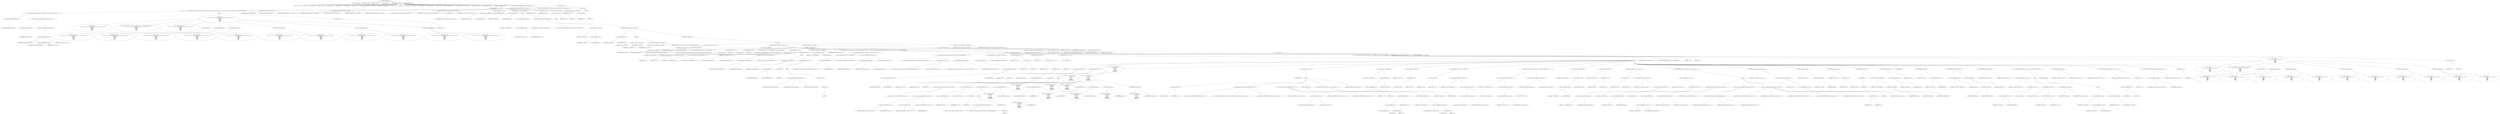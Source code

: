 digraph hostapd_notif_assoc {  
"1000125" [label = "(METHOD,hostapd_notif_assoc)" ]
"1000126" [label = "(PARAM,hostapd_data *hapd)" ]
"1000127" [label = "(PARAM,const u8 *addr)" ]
"1000128" [label = "(PARAM,const u8 *req_ies)" ]
"1000129" [label = "(PARAM,size_t req_ies_len)" ]
"1000130" [label = "(PARAM,int reassoc)" ]
"1000131" [label = "(BLOCK,,)" ]
"1000132" [label = "(LOCAL,v10: const u8 *)" ]
"1000133" [label = "(LOCAL,v11: int)" ]
"1000134" [label = "(LOCAL,v12: size_t)" ]
"1000135" [label = "(LOCAL,v13: const u8 *)" ]
"1000136" [label = "(LOCAL,v14: sta_info *)" ]
"1000137" [label = "(LOCAL,v15: sta_info *)" ]
"1000138" [label = "(LOCAL,v16: bool)" ]
"1000139" [label = "(LOCAL,v17: int)" ]
"1000140" [label = "(LOCAL,v18: wpa_state_machine *)" ]
"1000141" [label = "(LOCAL,v19: int)" ]
"1000142" [label = "(LOCAL,v20: int)" ]
"1000143" [label = "(LOCAL,v21: int)" ]
"1000144" [label = "(LOCAL,v22: bool)" ]
"1000145" [label = "(LOCAL,v23: int)" ]
"1000146" [label = "(LOCAL,v24: bool)" ]
"1000147" [label = "(LOCAL,v25: int)" ]
"1000148" [label = "(LOCAL,v26: u32)" ]
"1000149" [label = "(LOCAL,v27: unsigned int)" ]
"1000150" [label = "(LOCAL,v28: u32)" ]
"1000151" [label = "(LOCAL,v29: wpa_state_machine *)" ]
"1000152" [label = "(LOCAL,v30: wpa_event)" ]
"1000153" [label = "(LOCAL,v31: u8 *)" ]
"1000154" [label = "(LOCAL,eid: u8 [ 1064 ])" ]
"1000155" [label = "(LOCAL,elems: ieee802_11_elems)" ]
"1000156" [label = "(CONTROL_STRUCTURE,if ( addr ),if ( addr ))" ]
"1000157" [label = "(IDENTIFIER,addr,if ( addr ))" ]
"1000158" [label = "(BLOCK,,)" ]
"1000159" [label = "(CONTROL_STRUCTURE,if ( is_multicast_ether_addr(addr) || is_zero_ether_addr_0(addr) || !memcmp(addr, hapd->own_addr, 6u) ),if ( is_multicast_ether_addr(addr) || is_zero_ether_addr_0(addr) || !memcmp(addr, hapd->own_addr, 6u) ))" ]
"1000160" [label = "(<operator>.logicalOr,is_multicast_ether_addr(addr) || is_zero_ether_addr_0(addr) || !memcmp(addr, hapd->own_addr, 6u))" ]
"1000161" [label = "(is_multicast_ether_addr,is_multicast_ether_addr(addr))" ]
"1000162" [label = "(IDENTIFIER,addr,is_multicast_ether_addr(addr))" ]
"1000163" [label = "(<operator>.logicalOr,is_zero_ether_addr_0(addr) || !memcmp(addr, hapd->own_addr, 6u))" ]
"1000164" [label = "(is_zero_ether_addr_0,is_zero_ether_addr_0(addr))" ]
"1000165" [label = "(IDENTIFIER,addr,is_zero_ether_addr_0(addr))" ]
"1000166" [label = "(<operator>.logicalNot,!memcmp(addr, hapd->own_addr, 6u))" ]
"1000167" [label = "(memcmp,memcmp(addr, hapd->own_addr, 6u))" ]
"1000168" [label = "(IDENTIFIER,addr,memcmp(addr, hapd->own_addr, 6u))" ]
"1000169" [label = "(<operator>.indirectFieldAccess,hapd->own_addr)" ]
"1000170" [label = "(IDENTIFIER,hapd,memcmp(addr, hapd->own_addr, 6u))" ]
"1000171" [label = "(FIELD_IDENTIFIER,own_addr,own_addr)" ]
"1000172" [label = "(LITERAL,6u,memcmp(addr, hapd->own_addr, 6u))" ]
"1000173" [label = "(BLOCK,,)" ]
"1000174" [label = "(wpa_printf,wpa_printf(\n        2,\n        \"%s: Invalid SA=%02x:%02x:%02x:%02x:%02x:%02x in received indication - ignore this indication silently\",\n        \"hostapd_notif_assoc\",\n        *addr,\n        addr[1],\n        addr[2],\n        addr[3],\n        addr[4],\n        addr[5]))" ]
"1000175" [label = "(LITERAL,2,wpa_printf(\n        2,\n        \"%s: Invalid SA=%02x:%02x:%02x:%02x:%02x:%02x in received indication - ignore this indication silently\",\n        \"hostapd_notif_assoc\",\n        *addr,\n        addr[1],\n        addr[2],\n        addr[3],\n        addr[4],\n        addr[5]))" ]
"1000176" [label = "(LITERAL,\"%s: Invalid SA=%02x:%02x:%02x:%02x:%02x:%02x in received indication - ignore this indication silently\",wpa_printf(\n        2,\n        \"%s: Invalid SA=%02x:%02x:%02x:%02x:%02x:%02x in received indication - ignore this indication silently\",\n        \"hostapd_notif_assoc\",\n        *addr,\n        addr[1],\n        addr[2],\n        addr[3],\n        addr[4],\n        addr[5]))" ]
"1000177" [label = "(LITERAL,\"hostapd_notif_assoc\",wpa_printf(\n        2,\n        \"%s: Invalid SA=%02x:%02x:%02x:%02x:%02x:%02x in received indication - ignore this indication silently\",\n        \"hostapd_notif_assoc\",\n        *addr,\n        addr[1],\n        addr[2],\n        addr[3],\n        addr[4],\n        addr[5]))" ]
"1000178" [label = "(<operator>.indirection,*addr)" ]
"1000179" [label = "(IDENTIFIER,addr,wpa_printf(\n        2,\n        \"%s: Invalid SA=%02x:%02x:%02x:%02x:%02x:%02x in received indication - ignore this indication silently\",\n        \"hostapd_notif_assoc\",\n        *addr,\n        addr[1],\n        addr[2],\n        addr[3],\n        addr[4],\n        addr[5]))" ]
"1000180" [label = "(<operator>.indirectIndexAccess,addr[1])" ]
"1000181" [label = "(IDENTIFIER,addr,wpa_printf(\n        2,\n        \"%s: Invalid SA=%02x:%02x:%02x:%02x:%02x:%02x in received indication - ignore this indication silently\",\n        \"hostapd_notif_assoc\",\n        *addr,\n        addr[1],\n        addr[2],\n        addr[3],\n        addr[4],\n        addr[5]))" ]
"1000182" [label = "(LITERAL,1,wpa_printf(\n        2,\n        \"%s: Invalid SA=%02x:%02x:%02x:%02x:%02x:%02x in received indication - ignore this indication silently\",\n        \"hostapd_notif_assoc\",\n        *addr,\n        addr[1],\n        addr[2],\n        addr[3],\n        addr[4],\n        addr[5]))" ]
"1000183" [label = "(<operator>.indirectIndexAccess,addr[2])" ]
"1000184" [label = "(IDENTIFIER,addr,wpa_printf(\n        2,\n        \"%s: Invalid SA=%02x:%02x:%02x:%02x:%02x:%02x in received indication - ignore this indication silently\",\n        \"hostapd_notif_assoc\",\n        *addr,\n        addr[1],\n        addr[2],\n        addr[3],\n        addr[4],\n        addr[5]))" ]
"1000185" [label = "(LITERAL,2,wpa_printf(\n        2,\n        \"%s: Invalid SA=%02x:%02x:%02x:%02x:%02x:%02x in received indication - ignore this indication silently\",\n        \"hostapd_notif_assoc\",\n        *addr,\n        addr[1],\n        addr[2],\n        addr[3],\n        addr[4],\n        addr[5]))" ]
"1000186" [label = "(<operator>.indirectIndexAccess,addr[3])" ]
"1000187" [label = "(IDENTIFIER,addr,wpa_printf(\n        2,\n        \"%s: Invalid SA=%02x:%02x:%02x:%02x:%02x:%02x in received indication - ignore this indication silently\",\n        \"hostapd_notif_assoc\",\n        *addr,\n        addr[1],\n        addr[2],\n        addr[3],\n        addr[4],\n        addr[5]))" ]
"1000188" [label = "(LITERAL,3,wpa_printf(\n        2,\n        \"%s: Invalid SA=%02x:%02x:%02x:%02x:%02x:%02x in received indication - ignore this indication silently\",\n        \"hostapd_notif_assoc\",\n        *addr,\n        addr[1],\n        addr[2],\n        addr[3],\n        addr[4],\n        addr[5]))" ]
"1000189" [label = "(<operator>.indirectIndexAccess,addr[4])" ]
"1000190" [label = "(IDENTIFIER,addr,wpa_printf(\n        2,\n        \"%s: Invalid SA=%02x:%02x:%02x:%02x:%02x:%02x in received indication - ignore this indication silently\",\n        \"hostapd_notif_assoc\",\n        *addr,\n        addr[1],\n        addr[2],\n        addr[3],\n        addr[4],\n        addr[5]))" ]
"1000191" [label = "(LITERAL,4,wpa_printf(\n        2,\n        \"%s: Invalid SA=%02x:%02x:%02x:%02x:%02x:%02x in received indication - ignore this indication silently\",\n        \"hostapd_notif_assoc\",\n        *addr,\n        addr[1],\n        addr[2],\n        addr[3],\n        addr[4],\n        addr[5]))" ]
"1000192" [label = "(<operator>.indirectIndexAccess,addr[5])" ]
"1000193" [label = "(IDENTIFIER,addr,wpa_printf(\n        2,\n        \"%s: Invalid SA=%02x:%02x:%02x:%02x:%02x:%02x in received indication - ignore this indication silently\",\n        \"hostapd_notif_assoc\",\n        *addr,\n        addr[1],\n        addr[2],\n        addr[3],\n        addr[4],\n        addr[5]))" ]
"1000194" [label = "(LITERAL,5,wpa_printf(\n        2,\n        \"%s: Invalid SA=%02x:%02x:%02x:%02x:%02x:%02x in received indication - ignore this indication silently\",\n        \"hostapd_notif_assoc\",\n        *addr,\n        addr[1],\n        addr[2],\n        addr[3],\n        addr[4],\n        addr[5]))" ]
"1000195" [label = "(RETURN,return 0;,return 0;)" ]
"1000196" [label = "(LITERAL,0,return 0;)" ]
"1000197" [label = "(random_add_randomness,random_add_randomness(addr, 6u))" ]
"1000198" [label = "(IDENTIFIER,addr,random_add_randomness(addr, 6u))" ]
"1000199" [label = "(LITERAL,6u,random_add_randomness(addr, 6u))" ]
"1000200" [label = "(hostapd_logger,hostapd_logger(hapd, addr, 1u, 2, \"associated\"))" ]
"1000201" [label = "(IDENTIFIER,hapd,hostapd_logger(hapd, addr, 1u, 2, \"associated\"))" ]
"1000202" [label = "(IDENTIFIER,addr,hostapd_logger(hapd, addr, 1u, 2, \"associated\"))" ]
"1000203" [label = "(LITERAL,1u,hostapd_logger(hapd, addr, 1u, 2, \"associated\"))" ]
"1000204" [label = "(LITERAL,2,hostapd_logger(hapd, addr, 1u, 2, \"associated\"))" ]
"1000205" [label = "(LITERAL,\"associated\",hostapd_logger(hapd, addr, 1u, 2, \"associated\"))" ]
"1000206" [label = "(ieee802_11_parse_elems,ieee802_11_parse_elems(req_ies, req_ies_len, &elems, 0))" ]
"1000207" [label = "(IDENTIFIER,req_ies,ieee802_11_parse_elems(req_ies, req_ies_len, &elems, 0))" ]
"1000208" [label = "(IDENTIFIER,req_ies_len,ieee802_11_parse_elems(req_ies, req_ies_len, &elems, 0))" ]
"1000209" [label = "(<operator>.addressOf,&elems)" ]
"1000210" [label = "(IDENTIFIER,elems,ieee802_11_parse_elems(req_ies, req_ies_len, &elems, 0))" ]
"1000211" [label = "(LITERAL,0,ieee802_11_parse_elems(req_ies, req_ies_len, &elems, 0))" ]
"1000212" [label = "(<operator>.assignment,v10 = elems.wps_ie)" ]
"1000213" [label = "(IDENTIFIER,v10,v10 = elems.wps_ie)" ]
"1000214" [label = "(<operator>.fieldAccess,elems.wps_ie)" ]
"1000215" [label = "(IDENTIFIER,elems,v10 = elems.wps_ie)" ]
"1000216" [label = "(FIELD_IDENTIFIER,wps_ie,wps_ie)" ]
"1000217" [label = "(CONTROL_STRUCTURE,if ( elems.wps_ie ),if ( elems.wps_ie ))" ]
"1000218" [label = "(<operator>.fieldAccess,elems.wps_ie)" ]
"1000219" [label = "(IDENTIFIER,elems,if ( elems.wps_ie ))" ]
"1000220" [label = "(FIELD_IDENTIFIER,wps_ie,wps_ie)" ]
"1000221" [label = "(BLOCK,,)" ]
"1000222" [label = "(<operator>.assignment,v11 = elems.wps_ie_len)" ]
"1000223" [label = "(IDENTIFIER,v11,v11 = elems.wps_ie_len)" ]
"1000224" [label = "(<operator>.fieldAccess,elems.wps_ie_len)" ]
"1000225" [label = "(IDENTIFIER,elems,v11 = elems.wps_ie_len)" ]
"1000226" [label = "(FIELD_IDENTIFIER,wps_ie_len,wps_ie_len)" ]
"1000227" [label = "(wpa_printf,wpa_printf(2, \"STA included WPS IE in (Re)AssocReq\"))" ]
"1000228" [label = "(LITERAL,2,wpa_printf(2, \"STA included WPS IE in (Re)AssocReq\"))" ]
"1000229" [label = "(LITERAL,\"STA included WPS IE in (Re)AssocReq\",wpa_printf(2, \"STA included WPS IE in (Re)AssocReq\"))" ]
"1000230" [label = "(CONTROL_STRUCTURE,else,else)" ]
"1000231" [label = "(BLOCK,,)" ]
"1000232" [label = "(<operator>.assignment,v10 = elems.rsn_ie)" ]
"1000233" [label = "(IDENTIFIER,v10,v10 = elems.rsn_ie)" ]
"1000234" [label = "(<operator>.fieldAccess,elems.rsn_ie)" ]
"1000235" [label = "(IDENTIFIER,elems,v10 = elems.rsn_ie)" ]
"1000236" [label = "(FIELD_IDENTIFIER,rsn_ie,rsn_ie)" ]
"1000237" [label = "(CONTROL_STRUCTURE,if ( elems.rsn_ie ),if ( elems.rsn_ie ))" ]
"1000238" [label = "(<operator>.fieldAccess,elems.rsn_ie)" ]
"1000239" [label = "(IDENTIFIER,elems,if ( elems.rsn_ie ))" ]
"1000240" [label = "(FIELD_IDENTIFIER,rsn_ie,rsn_ie)" ]
"1000241" [label = "(BLOCK,,)" ]
"1000242" [label = "(<operator>.assignment,v11 = elems.rsn_ie_len)" ]
"1000243" [label = "(IDENTIFIER,v11,v11 = elems.rsn_ie_len)" ]
"1000244" [label = "(<operator>.fieldAccess,elems.rsn_ie_len)" ]
"1000245" [label = "(IDENTIFIER,elems,v11 = elems.rsn_ie_len)" ]
"1000246" [label = "(FIELD_IDENTIFIER,rsn_ie_len,rsn_ie_len)" ]
"1000247" [label = "(wpa_printf,wpa_printf(2, \"STA included RSN IE in (Re)AssocReq\"))" ]
"1000248" [label = "(LITERAL,2,wpa_printf(2, \"STA included RSN IE in (Re)AssocReq\"))" ]
"1000249" [label = "(LITERAL,\"STA included RSN IE in (Re)AssocReq\",wpa_printf(2, \"STA included RSN IE in (Re)AssocReq\"))" ]
"1000250" [label = "(CONTROL_STRUCTURE,else,else)" ]
"1000251" [label = "(BLOCK,,)" ]
"1000252" [label = "(<operator>.assignment,v10 = elems.wpa_ie)" ]
"1000253" [label = "(IDENTIFIER,v10,v10 = elems.wpa_ie)" ]
"1000254" [label = "(<operator>.fieldAccess,elems.wpa_ie)" ]
"1000255" [label = "(IDENTIFIER,elems,v10 = elems.wpa_ie)" ]
"1000256" [label = "(FIELD_IDENTIFIER,wpa_ie,wpa_ie)" ]
"1000257" [label = "(CONTROL_STRUCTURE,if ( !elems.wpa_ie ),if ( !elems.wpa_ie ))" ]
"1000258" [label = "(<operator>.logicalNot,!elems.wpa_ie)" ]
"1000259" [label = "(<operator>.fieldAccess,elems.wpa_ie)" ]
"1000260" [label = "(IDENTIFIER,elems,!elems.wpa_ie)" ]
"1000261" [label = "(FIELD_IDENTIFIER,wpa_ie,wpa_ie)" ]
"1000262" [label = "(BLOCK,,)" ]
"1000263" [label = "(wpa_printf,wpa_printf(2, \"STA did not include WPS/RSN/WPA IE in (Re)AssocReq\"))" ]
"1000264" [label = "(LITERAL,2,wpa_printf(2, \"STA did not include WPS/RSN/WPA IE in (Re)AssocReq\"))" ]
"1000265" [label = "(LITERAL,\"STA did not include WPS/RSN/WPA IE in (Re)AssocReq\",wpa_printf(2, \"STA did not include WPS/RSN/WPA IE in (Re)AssocReq\"))" ]
"1000266" [label = "(<operator>.assignment,v13 = 0)" ]
"1000267" [label = "(IDENTIFIER,v13,v13 = 0)" ]
"1000268" [label = "(LITERAL,0,v13 = 0)" ]
"1000269" [label = "(<operator>.assignment,v12 = 0)" ]
"1000270" [label = "(IDENTIFIER,v12,v12 = 0)" ]
"1000271" [label = "(LITERAL,0,v12 = 0)" ]
"1000272" [label = "(JUMP_TARGET,LABEL_16)" ]
"1000273" [label = "(<operator>.assignment,v14 = ap_get_sta(hapd, addr))" ]
"1000274" [label = "(IDENTIFIER,v14,v14 = ap_get_sta(hapd, addr))" ]
"1000275" [label = "(ap_get_sta,ap_get_sta(hapd, addr))" ]
"1000276" [label = "(IDENTIFIER,hapd,ap_get_sta(hapd, addr))" ]
"1000277" [label = "(IDENTIFIER,addr,ap_get_sta(hapd, addr))" ]
"1000278" [label = "(CONTROL_STRUCTURE,if ( v14 ),if ( v14 ))" ]
"1000279" [label = "(IDENTIFIER,v14,if ( v14 ))" ]
"1000280" [label = "(BLOCK,,)" ]
"1000281" [label = "(<operator>.assignment,v15 = v14)" ]
"1000282" [label = "(IDENTIFIER,v15,v15 = v14)" ]
"1000283" [label = "(IDENTIFIER,v14,v15 = v14)" ]
"1000284" [label = "(ap_sta_no_session_timeout,ap_sta_no_session_timeout(hapd, v14))" ]
"1000285" [label = "(IDENTIFIER,hapd,ap_sta_no_session_timeout(hapd, v14))" ]
"1000286" [label = "(IDENTIFIER,v14,ap_sta_no_session_timeout(hapd, v14))" ]
"1000287" [label = "(accounting_sta_stop,accounting_sta_stop(hapd, v15))" ]
"1000288" [label = "(IDENTIFIER,hapd,accounting_sta_stop(hapd, v15))" ]
"1000289" [label = "(IDENTIFIER,v15,accounting_sta_stop(hapd, v15))" ]
"1000290" [label = "(<operator>.assignment,v15->timeout_next = STA_NULLFUNC)" ]
"1000291" [label = "(<operator>.indirectFieldAccess,v15->timeout_next)" ]
"1000292" [label = "(IDENTIFIER,v15,v15->timeout_next = STA_NULLFUNC)" ]
"1000293" [label = "(FIELD_IDENTIFIER,timeout_next,timeout_next)" ]
"1000294" [label = "(IDENTIFIER,STA_NULLFUNC,v15->timeout_next = STA_NULLFUNC)" ]
"1000295" [label = "(CONTROL_STRUCTURE,else,else)" ]
"1000296" [label = "(BLOCK,,)" ]
"1000297" [label = "(<operator>.assignment,v15 = ap_sta_add(hapd, addr))" ]
"1000298" [label = "(IDENTIFIER,v15,v15 = ap_sta_add(hapd, addr))" ]
"1000299" [label = "(ap_sta_add,ap_sta_add(hapd, addr))" ]
"1000300" [label = "(IDENTIFIER,hapd,ap_sta_add(hapd, addr))" ]
"1000301" [label = "(IDENTIFIER,addr,ap_sta_add(hapd, addr))" ]
"1000302" [label = "(CONTROL_STRUCTURE,if ( !v15 ),if ( !v15 ))" ]
"1000303" [label = "(<operator>.logicalNot,!v15)" ]
"1000304" [label = "(IDENTIFIER,v15,!v15)" ]
"1000305" [label = "(BLOCK,,)" ]
"1000306" [label = "(hostapd_drv_sta_disassoc,hostapd_drv_sta_disassoc(hapd, addr, 5))" ]
"1000307" [label = "(IDENTIFIER,hapd,hostapd_drv_sta_disassoc(hapd, addr, 5))" ]
"1000308" [label = "(IDENTIFIER,addr,hostapd_drv_sta_disassoc(hapd, addr, 5))" ]
"1000309" [label = "(LITERAL,5,hostapd_drv_sta_disassoc(hapd, addr, 5))" ]
"1000310" [label = "(RETURN,return -1;,return -1;)" ]
"1000311" [label = "(<operator>.minus,-1)" ]
"1000312" [label = "(LITERAL,1,-1)" ]
"1000313" [label = "(<operators>.assignmentAnd,v15->flags &= 0xFFFECFFF)" ]
"1000314" [label = "(<operator>.indirectFieldAccess,v15->flags)" ]
"1000315" [label = "(IDENTIFIER,v15,v15->flags &= 0xFFFECFFF)" ]
"1000316" [label = "(FIELD_IDENTIFIER,flags,flags)" ]
"1000317" [label = "(LITERAL,0xFFFECFFF,v15->flags &= 0xFFFECFFF)" ]
"1000318" [label = "(CONTROL_STRUCTURE,if ( hapd->iface->drv_max_acl_mac_addrs || hostapd_check_acl(hapd, addr, 0) == 1 ),if ( hapd->iface->drv_max_acl_mac_addrs || hostapd_check_acl(hapd, addr, 0) == 1 ))" ]
"1000319" [label = "(<operator>.logicalOr,hapd->iface->drv_max_acl_mac_addrs || hostapd_check_acl(hapd, addr, 0) == 1)" ]
"1000320" [label = "(<operator>.indirectFieldAccess,hapd->iface->drv_max_acl_mac_addrs)" ]
"1000321" [label = "(<operator>.indirectFieldAccess,hapd->iface)" ]
"1000322" [label = "(IDENTIFIER,hapd,hapd->iface->drv_max_acl_mac_addrs || hostapd_check_acl(hapd, addr, 0) == 1)" ]
"1000323" [label = "(FIELD_IDENTIFIER,iface,iface)" ]
"1000324" [label = "(FIELD_IDENTIFIER,drv_max_acl_mac_addrs,drv_max_acl_mac_addrs)" ]
"1000325" [label = "(<operator>.equals,hostapd_check_acl(hapd, addr, 0) == 1)" ]
"1000326" [label = "(hostapd_check_acl,hostapd_check_acl(hapd, addr, 0))" ]
"1000327" [label = "(IDENTIFIER,hapd,hostapd_check_acl(hapd, addr, 0))" ]
"1000328" [label = "(IDENTIFIER,addr,hostapd_check_acl(hapd, addr, 0))" ]
"1000329" [label = "(LITERAL,0,hostapd_check_acl(hapd, addr, 0))" ]
"1000330" [label = "(LITERAL,1,hostapd_check_acl(hapd, addr, 0) == 1)" ]
"1000331" [label = "(BLOCK,,)" ]
"1000332" [label = "(ap_copy_sta_supp_op_classes,ap_copy_sta_supp_op_classes(v15, elems.supp_op_classes, elems.supp_op_classes_len))" ]
"1000333" [label = "(IDENTIFIER,v15,ap_copy_sta_supp_op_classes(v15, elems.supp_op_classes, elems.supp_op_classes_len))" ]
"1000334" [label = "(<operator>.fieldAccess,elems.supp_op_classes)" ]
"1000335" [label = "(IDENTIFIER,elems,ap_copy_sta_supp_op_classes(v15, elems.supp_op_classes, elems.supp_op_classes_len))" ]
"1000336" [label = "(FIELD_IDENTIFIER,supp_op_classes,supp_op_classes)" ]
"1000337" [label = "(<operator>.fieldAccess,elems.supp_op_classes_len)" ]
"1000338" [label = "(IDENTIFIER,elems,ap_copy_sta_supp_op_classes(v15, elems.supp_op_classes, elems.supp_op_classes_len))" ]
"1000339" [label = "(FIELD_IDENTIFIER,supp_op_classes_len,supp_op_classes_len)" ]
"1000340" [label = "(CONTROL_STRUCTURE,if ( !hapd->conf->wpa ),if ( !hapd->conf->wpa ))" ]
"1000341" [label = "(<operator>.logicalNot,!hapd->conf->wpa)" ]
"1000342" [label = "(<operator>.indirectFieldAccess,hapd->conf->wpa)" ]
"1000343" [label = "(<operator>.indirectFieldAccess,hapd->conf)" ]
"1000344" [label = "(IDENTIFIER,hapd,!hapd->conf->wpa)" ]
"1000345" [label = "(FIELD_IDENTIFIER,conf,conf)" ]
"1000346" [label = "(FIELD_IDENTIFIER,wpa,wpa)" ]
"1000347" [label = "(CONTROL_STRUCTURE,goto LABEL_45;,goto LABEL_45;)" ]
"1000348" [label = "(<operator>.assignment,v16 = v13 == 0)" ]
"1000349" [label = "(IDENTIFIER,v16,v16 = v13 == 0)" ]
"1000350" [label = "(<operator>.equals,v13 == 0)" ]
"1000351" [label = "(IDENTIFIER,v13,v13 == 0)" ]
"1000352" [label = "(LITERAL,0,v13 == 0)" ]
"1000353" [label = "(CONTROL_STRUCTURE,if ( v13 ),if ( v13 ))" ]
"1000354" [label = "(IDENTIFIER,v13,if ( v13 ))" ]
"1000355" [label = "(<operator>.assignment,v16 = v12 == 0)" ]
"1000356" [label = "(IDENTIFIER,v16,v16 = v12 == 0)" ]
"1000357" [label = "(<operator>.equals,v12 == 0)" ]
"1000358" [label = "(IDENTIFIER,v12,v12 == 0)" ]
"1000359" [label = "(LITERAL,0,v12 == 0)" ]
"1000360" [label = "(CONTROL_STRUCTURE,if ( !v16 ),if ( !v16 ))" ]
"1000361" [label = "(<operator>.logicalNot,!v16)" ]
"1000362" [label = "(IDENTIFIER,v16,!v16)" ]
"1000363" [label = "(BLOCK,,)" ]
"1000364" [label = "(<operator>.assignment,v18 = v15->wpa_sm)" ]
"1000365" [label = "(IDENTIFIER,v18,v18 = v15->wpa_sm)" ]
"1000366" [label = "(<operator>.indirectFieldAccess,v15->wpa_sm)" ]
"1000367" [label = "(IDENTIFIER,v15,v18 = v15->wpa_sm)" ]
"1000368" [label = "(FIELD_IDENTIFIER,wpa_sm,wpa_sm)" ]
"1000369" [label = "(CONTROL_STRUCTURE,if ( !v18 ),if ( !v18 ))" ]
"1000370" [label = "(<operator>.logicalNot,!v18)" ]
"1000371" [label = "(IDENTIFIER,v18,!v18)" ]
"1000372" [label = "(BLOCK,,)" ]
"1000373" [label = "(<operator>.assignment,v18 = wpa_auth_sta_init(hapd->wpa_auth, v15->addr, 0))" ]
"1000374" [label = "(IDENTIFIER,v18,v18 = wpa_auth_sta_init(hapd->wpa_auth, v15->addr, 0))" ]
"1000375" [label = "(wpa_auth_sta_init,wpa_auth_sta_init(hapd->wpa_auth, v15->addr, 0))" ]
"1000376" [label = "(<operator>.indirectFieldAccess,hapd->wpa_auth)" ]
"1000377" [label = "(IDENTIFIER,hapd,wpa_auth_sta_init(hapd->wpa_auth, v15->addr, 0))" ]
"1000378" [label = "(FIELD_IDENTIFIER,wpa_auth,wpa_auth)" ]
"1000379" [label = "(<operator>.indirectFieldAccess,v15->addr)" ]
"1000380" [label = "(IDENTIFIER,v15,wpa_auth_sta_init(hapd->wpa_auth, v15->addr, 0))" ]
"1000381" [label = "(FIELD_IDENTIFIER,addr,addr)" ]
"1000382" [label = "(LITERAL,0,wpa_auth_sta_init(hapd->wpa_auth, v15->addr, 0))" ]
"1000383" [label = "(<operator>.assignment,v15->wpa_sm = v18)" ]
"1000384" [label = "(<operator>.indirectFieldAccess,v15->wpa_sm)" ]
"1000385" [label = "(IDENTIFIER,v15,v15->wpa_sm = v18)" ]
"1000386" [label = "(FIELD_IDENTIFIER,wpa_sm,wpa_sm)" ]
"1000387" [label = "(IDENTIFIER,v18,v15->wpa_sm = v18)" ]
"1000388" [label = "(CONTROL_STRUCTURE,if ( !v18 ),if ( !v18 ))" ]
"1000389" [label = "(<operator>.logicalNot,!v18)" ]
"1000390" [label = "(IDENTIFIER,v18,!v18)" ]
"1000391" [label = "(BLOCK,,)" ]
"1000392" [label = "(wpa_printf,wpa_printf(5, \"Failed to initialize WPA state machine\"))" ]
"1000393" [label = "(LITERAL,5,wpa_printf(5, \"Failed to initialize WPA state machine\"))" ]
"1000394" [label = "(LITERAL,\"Failed to initialize WPA state machine\",wpa_printf(5, \"Failed to initialize WPA state machine\"))" ]
"1000395" [label = "(RETURN,return -1;,return -1;)" ]
"1000396" [label = "(<operator>.minus,-1)" ]
"1000397" [label = "(LITERAL,1,-1)" ]
"1000398" [label = "(<operator>.assignment,v19 = wpa_validate_wpa_ie(\n                      hapd->wpa_auth,\n                      v18,\n                      hapd->iface->freq,\n                      v13,\n                      v12,\n                      elems.mdie,\n                      elems.mdie_len,\n                      elems.owe_dh,\n                      elems.owe_dh_len))" ]
"1000399" [label = "(IDENTIFIER,v19,v19 = wpa_validate_wpa_ie(\n                      hapd->wpa_auth,\n                      v18,\n                      hapd->iface->freq,\n                      v13,\n                      v12,\n                      elems.mdie,\n                      elems.mdie_len,\n                      elems.owe_dh,\n                      elems.owe_dh_len))" ]
"1000400" [label = "(wpa_validate_wpa_ie,wpa_validate_wpa_ie(\n                      hapd->wpa_auth,\n                      v18,\n                      hapd->iface->freq,\n                      v13,\n                      v12,\n                      elems.mdie,\n                      elems.mdie_len,\n                      elems.owe_dh,\n                      elems.owe_dh_len))" ]
"1000401" [label = "(<operator>.indirectFieldAccess,hapd->wpa_auth)" ]
"1000402" [label = "(IDENTIFIER,hapd,wpa_validate_wpa_ie(\n                      hapd->wpa_auth,\n                      v18,\n                      hapd->iface->freq,\n                      v13,\n                      v12,\n                      elems.mdie,\n                      elems.mdie_len,\n                      elems.owe_dh,\n                      elems.owe_dh_len))" ]
"1000403" [label = "(FIELD_IDENTIFIER,wpa_auth,wpa_auth)" ]
"1000404" [label = "(IDENTIFIER,v18,wpa_validate_wpa_ie(\n                      hapd->wpa_auth,\n                      v18,\n                      hapd->iface->freq,\n                      v13,\n                      v12,\n                      elems.mdie,\n                      elems.mdie_len,\n                      elems.owe_dh,\n                      elems.owe_dh_len))" ]
"1000405" [label = "(<operator>.indirectFieldAccess,hapd->iface->freq)" ]
"1000406" [label = "(<operator>.indirectFieldAccess,hapd->iface)" ]
"1000407" [label = "(IDENTIFIER,hapd,wpa_validate_wpa_ie(\n                      hapd->wpa_auth,\n                      v18,\n                      hapd->iface->freq,\n                      v13,\n                      v12,\n                      elems.mdie,\n                      elems.mdie_len,\n                      elems.owe_dh,\n                      elems.owe_dh_len))" ]
"1000408" [label = "(FIELD_IDENTIFIER,iface,iface)" ]
"1000409" [label = "(FIELD_IDENTIFIER,freq,freq)" ]
"1000410" [label = "(IDENTIFIER,v13,wpa_validate_wpa_ie(\n                      hapd->wpa_auth,\n                      v18,\n                      hapd->iface->freq,\n                      v13,\n                      v12,\n                      elems.mdie,\n                      elems.mdie_len,\n                      elems.owe_dh,\n                      elems.owe_dh_len))" ]
"1000411" [label = "(IDENTIFIER,v12,wpa_validate_wpa_ie(\n                      hapd->wpa_auth,\n                      v18,\n                      hapd->iface->freq,\n                      v13,\n                      v12,\n                      elems.mdie,\n                      elems.mdie_len,\n                      elems.owe_dh,\n                      elems.owe_dh_len))" ]
"1000412" [label = "(<operator>.fieldAccess,elems.mdie)" ]
"1000413" [label = "(IDENTIFIER,elems,wpa_validate_wpa_ie(\n                      hapd->wpa_auth,\n                      v18,\n                      hapd->iface->freq,\n                      v13,\n                      v12,\n                      elems.mdie,\n                      elems.mdie_len,\n                      elems.owe_dh,\n                      elems.owe_dh_len))" ]
"1000414" [label = "(FIELD_IDENTIFIER,mdie,mdie)" ]
"1000415" [label = "(<operator>.fieldAccess,elems.mdie_len)" ]
"1000416" [label = "(IDENTIFIER,elems,wpa_validate_wpa_ie(\n                      hapd->wpa_auth,\n                      v18,\n                      hapd->iface->freq,\n                      v13,\n                      v12,\n                      elems.mdie,\n                      elems.mdie_len,\n                      elems.owe_dh,\n                      elems.owe_dh_len))" ]
"1000417" [label = "(FIELD_IDENTIFIER,mdie_len,mdie_len)" ]
"1000418" [label = "(<operator>.fieldAccess,elems.owe_dh)" ]
"1000419" [label = "(IDENTIFIER,elems,wpa_validate_wpa_ie(\n                      hapd->wpa_auth,\n                      v18,\n                      hapd->iface->freq,\n                      v13,\n                      v12,\n                      elems.mdie,\n                      elems.mdie_len,\n                      elems.owe_dh,\n                      elems.owe_dh_len))" ]
"1000420" [label = "(FIELD_IDENTIFIER,owe_dh,owe_dh)" ]
"1000421" [label = "(<operator>.fieldAccess,elems.owe_dh_len)" ]
"1000422" [label = "(IDENTIFIER,elems,wpa_validate_wpa_ie(\n                      hapd->wpa_auth,\n                      v18,\n                      hapd->iface->freq,\n                      v13,\n                      v12,\n                      elems.mdie,\n                      elems.mdie_len,\n                      elems.owe_dh,\n                      elems.owe_dh_len))" ]
"1000423" [label = "(FIELD_IDENTIFIER,owe_dh_len,owe_dh_len)" ]
"1000424" [label = "(CONTROL_STRUCTURE,if ( v19 ),if ( v19 ))" ]
"1000425" [label = "(IDENTIFIER,v19,if ( v19 ))" ]
"1000426" [label = "(BLOCK,,)" ]
"1000427" [label = "(<operator>.assignment,v20 = v19)" ]
"1000428" [label = "(IDENTIFIER,v20,v20 = v19)" ]
"1000429" [label = "(IDENTIFIER,v19,v20 = v19)" ]
"1000430" [label = "(wpa_printf,wpa_printf(2, \"WPA/RSN information element rejected? (res %u)\", v19))" ]
"1000431" [label = "(LITERAL,2,wpa_printf(2, \"WPA/RSN information element rejected? (res %u)\", v19))" ]
"1000432" [label = "(LITERAL,\"WPA/RSN information element rejected? (res %u)\",wpa_printf(2, \"WPA/RSN information element rejected? (res %u)\", v19))" ]
"1000433" [label = "(IDENTIFIER,v19,wpa_printf(2, \"WPA/RSN information element rejected? (res %u)\", v19))" ]
"1000434" [label = "(wpa_hexdump,wpa_hexdump(2, (const unsigned __int8 *)\"IE\", v13, v12))" ]
"1000435" [label = "(LITERAL,2,wpa_hexdump(2, (const unsigned __int8 *)\"IE\", v13, v12))" ]
"1000436" [label = "(<operator>.cast,(const unsigned __int8 *)\"IE\")" ]
"1000437" [label = "(UNKNOWN,const unsigned __int8 *,const unsigned __int8 *)" ]
"1000438" [label = "(LITERAL,\"IE\",(const unsigned __int8 *)\"IE\")" ]
"1000439" [label = "(IDENTIFIER,v13,wpa_hexdump(2, (const unsigned __int8 *)\"IE\", v13, v12))" ]
"1000440" [label = "(IDENTIFIER,v12,wpa_hexdump(2, (const unsigned __int8 *)\"IE\", v13, v12))" ]
"1000441" [label = "(<operator>.assignment,v17 = 13)" ]
"1000442" [label = "(IDENTIFIER,v17,v17 = 13)" ]
"1000443" [label = "(LITERAL,13,v17 = 13)" ]
"1000444" [label = "(CONTROL_STRUCTURE,if ( (unsigned int)(v20 - 2) < 7 ),if ( (unsigned int)(v20 - 2) < 7 ))" ]
"1000445" [label = "(<operator>.lessThan,(unsigned int)(v20 - 2) < 7)" ]
"1000446" [label = "(<operator>.cast,(unsigned int)(v20 - 2))" ]
"1000447" [label = "(UNKNOWN,unsigned int,unsigned int)" ]
"1000448" [label = "(<operator>.subtraction,v20 - 2)" ]
"1000449" [label = "(IDENTIFIER,v20,v20 - 2)" ]
"1000450" [label = "(LITERAL,2,v20 - 2)" ]
"1000451" [label = "(LITERAL,7,(unsigned int)(v20 - 2) < 7)" ]
"1000452" [label = "(<operator>.assignment,v17 = dword_91BD0[v20 - 2])" ]
"1000453" [label = "(IDENTIFIER,v17,v17 = dword_91BD0[v20 - 2])" ]
"1000454" [label = "(<operator>.indirectIndexAccess,dword_91BD0[v20 - 2])" ]
"1000455" [label = "(IDENTIFIER,dword_91BD0,v17 = dword_91BD0[v20 - 2])" ]
"1000456" [label = "(<operator>.subtraction,v20 - 2)" ]
"1000457" [label = "(IDENTIFIER,v20,v20 - 2)" ]
"1000458" [label = "(LITERAL,2,v20 - 2)" ]
"1000459" [label = "(CONTROL_STRUCTURE,goto LABEL_34;,goto LABEL_34;)" ]
"1000460" [label = "(<operator>.assignment,v21 = v15->flags & 0x402)" ]
"1000461" [label = "(IDENTIFIER,v21,v21 = v15->flags & 0x402)" ]
"1000462" [label = "(<operator>.and,v15->flags & 0x402)" ]
"1000463" [label = "(<operator>.indirectFieldAccess,v15->flags)" ]
"1000464" [label = "(IDENTIFIER,v15,v15->flags & 0x402)" ]
"1000465" [label = "(FIELD_IDENTIFIER,flags,flags)" ]
"1000466" [label = "(LITERAL,0x402,v15->flags & 0x402)" ]
"1000467" [label = "(<operator>.assignment,v22 = v21 == 1026)" ]
"1000468" [label = "(IDENTIFIER,v22,v22 = v21 == 1026)" ]
"1000469" [label = "(<operator>.equals,v21 == 1026)" ]
"1000470" [label = "(IDENTIFIER,v21,v21 == 1026)" ]
"1000471" [label = "(LITERAL,1026,v21 == 1026)" ]
"1000472" [label = "(CONTROL_STRUCTURE,if ( v21 == 1026 ),if ( v21 == 1026 ))" ]
"1000473" [label = "(<operator>.equals,v21 == 1026)" ]
"1000474" [label = "(IDENTIFIER,v21,v21 == 1026)" ]
"1000475" [label = "(LITERAL,1026,v21 == 1026)" ]
"1000476" [label = "(<operator>.assignment,v22 = v15->sa_query_timed_out == 0)" ]
"1000477" [label = "(IDENTIFIER,v22,v22 = v15->sa_query_timed_out == 0)" ]
"1000478" [label = "(<operator>.equals,v15->sa_query_timed_out == 0)" ]
"1000479" [label = "(<operator>.indirectFieldAccess,v15->sa_query_timed_out)" ]
"1000480" [label = "(IDENTIFIER,v15,v15->sa_query_timed_out == 0)" ]
"1000481" [label = "(FIELD_IDENTIFIER,sa_query_timed_out,sa_query_timed_out)" ]
"1000482" [label = "(LITERAL,0,v15->sa_query_timed_out == 0)" ]
"1000483" [label = "(CONTROL_STRUCTURE,if ( v22 && v15->sa_query_count >= 1 ),if ( v22 && v15->sa_query_count >= 1 ))" ]
"1000484" [label = "(<operator>.logicalAnd,v22 && v15->sa_query_count >= 1)" ]
"1000485" [label = "(IDENTIFIER,v22,v22 && v15->sa_query_count >= 1)" ]
"1000486" [label = "(<operator>.greaterEqualsThan,v15->sa_query_count >= 1)" ]
"1000487" [label = "(<operator>.indirectFieldAccess,v15->sa_query_count)" ]
"1000488" [label = "(IDENTIFIER,v15,v15->sa_query_count >= 1)" ]
"1000489" [label = "(FIELD_IDENTIFIER,sa_query_count,sa_query_count)" ]
"1000490" [label = "(LITERAL,1,v15->sa_query_count >= 1)" ]
"1000491" [label = "(ap_check_sa_query_timeout,ap_check_sa_query_timeout(hapd, v15))" ]
"1000492" [label = "(IDENTIFIER,hapd,ap_check_sa_query_timeout(hapd, v15))" ]
"1000493" [label = "(IDENTIFIER,v15,ap_check_sa_query_timeout(hapd, v15))" ]
"1000494" [label = "(<operator>.assignment,v23 = v15->flags & 0x402)" ]
"1000495" [label = "(IDENTIFIER,v23,v23 = v15->flags & 0x402)" ]
"1000496" [label = "(<operator>.and,v15->flags & 0x402)" ]
"1000497" [label = "(<operator>.indirectFieldAccess,v15->flags)" ]
"1000498" [label = "(IDENTIFIER,v15,v15->flags & 0x402)" ]
"1000499" [label = "(FIELD_IDENTIFIER,flags,flags)" ]
"1000500" [label = "(LITERAL,0x402,v15->flags & 0x402)" ]
"1000501" [label = "(<operator>.assignment,v24 = v23 == 1026)" ]
"1000502" [label = "(IDENTIFIER,v24,v24 = v23 == 1026)" ]
"1000503" [label = "(<operator>.equals,v23 == 1026)" ]
"1000504" [label = "(IDENTIFIER,v23,v23 == 1026)" ]
"1000505" [label = "(LITERAL,1026,v23 == 1026)" ]
"1000506" [label = "(CONTROL_STRUCTURE,if ( v23 == 1026 ),if ( v23 == 1026 ))" ]
"1000507" [label = "(<operator>.equals,v23 == 1026)" ]
"1000508" [label = "(IDENTIFIER,v23,v23 == 1026)" ]
"1000509" [label = "(LITERAL,1026,v23 == 1026)" ]
"1000510" [label = "(<operator>.assignment,v24 = v15->sa_query_timed_out == 0)" ]
"1000511" [label = "(IDENTIFIER,v24,v24 = v15->sa_query_timed_out == 0)" ]
"1000512" [label = "(<operator>.equals,v15->sa_query_timed_out == 0)" ]
"1000513" [label = "(<operator>.indirectFieldAccess,v15->sa_query_timed_out)" ]
"1000514" [label = "(IDENTIFIER,v15,v15->sa_query_timed_out == 0)" ]
"1000515" [label = "(FIELD_IDENTIFIER,sa_query_timed_out,sa_query_timed_out)" ]
"1000516" [label = "(LITERAL,0,v15->sa_query_timed_out == 0)" ]
"1000517" [label = "(CONTROL_STRUCTURE,if ( v24 && v15->auth_alg != 2 ),if ( v24 && v15->auth_alg != 2 ))" ]
"1000518" [label = "(<operator>.logicalAnd,v24 && v15->auth_alg != 2)" ]
"1000519" [label = "(IDENTIFIER,v24,v24 && v15->auth_alg != 2)" ]
"1000520" [label = "(<operator>.notEquals,v15->auth_alg != 2)" ]
"1000521" [label = "(<operator>.indirectFieldAccess,v15->auth_alg)" ]
"1000522" [label = "(IDENTIFIER,v15,v15->auth_alg != 2)" ]
"1000523" [label = "(FIELD_IDENTIFIER,auth_alg,auth_alg)" ]
"1000524" [label = "(LITERAL,2,v15->auth_alg != 2)" ]
"1000525" [label = "(BLOCK,,)" ]
"1000526" [label = "(CONTROL_STRUCTURE,if ( !v15->sa_query_count ),if ( !v15->sa_query_count ))" ]
"1000527" [label = "(<operator>.logicalNot,!v15->sa_query_count)" ]
"1000528" [label = "(<operator>.indirectFieldAccess,v15->sa_query_count)" ]
"1000529" [label = "(IDENTIFIER,v15,!v15->sa_query_count)" ]
"1000530" [label = "(FIELD_IDENTIFIER,sa_query_count,sa_query_count)" ]
"1000531" [label = "(ap_sta_start_sa_query,ap_sta_start_sa_query(hapd, v15))" ]
"1000532" [label = "(IDENTIFIER,hapd,ap_sta_start_sa_query(hapd, v15))" ]
"1000533" [label = "(IDENTIFIER,v15,ap_sta_start_sa_query(hapd, v15))" ]
"1000534" [label = "(<operator>.assignment,v31 = hostapd_eid_assoc_comeback_time(hapd, v15, eid))" ]
"1000535" [label = "(IDENTIFIER,v31,v31 = hostapd_eid_assoc_comeback_time(hapd, v15, eid))" ]
"1000536" [label = "(hostapd_eid_assoc_comeback_time,hostapd_eid_assoc_comeback_time(hapd, v15, eid))" ]
"1000537" [label = "(IDENTIFIER,hapd,hostapd_eid_assoc_comeback_time(hapd, v15, eid))" ]
"1000538" [label = "(IDENTIFIER,v15,hostapd_eid_assoc_comeback_time(hapd, v15, eid))" ]
"1000539" [label = "(IDENTIFIER,eid,hostapd_eid_assoc_comeback_time(hapd, v15, eid))" ]
"1000540" [label = "(hostapd_sta_assoc,hostapd_sta_assoc(hapd, addr, reassoc, 0x1Eu, eid, v31 - eid))" ]
"1000541" [label = "(IDENTIFIER,hapd,hostapd_sta_assoc(hapd, addr, reassoc, 0x1Eu, eid, v31 - eid))" ]
"1000542" [label = "(IDENTIFIER,addr,hostapd_sta_assoc(hapd, addr, reassoc, 0x1Eu, eid, v31 - eid))" ]
"1000543" [label = "(IDENTIFIER,reassoc,hostapd_sta_assoc(hapd, addr, reassoc, 0x1Eu, eid, v31 - eid))" ]
"1000544" [label = "(LITERAL,0x1Eu,hostapd_sta_assoc(hapd, addr, reassoc, 0x1Eu, eid, v31 - eid))" ]
"1000545" [label = "(IDENTIFIER,eid,hostapd_sta_assoc(hapd, addr, reassoc, 0x1Eu, eid, v31 - eid))" ]
"1000546" [label = "(<operator>.subtraction,v31 - eid)" ]
"1000547" [label = "(IDENTIFIER,v31,v31 - eid)" ]
"1000548" [label = "(IDENTIFIER,eid,v31 - eid)" ]
"1000549" [label = "(RETURN,return 0;,return 0;)" ]
"1000550" [label = "(LITERAL,0,return 0;)" ]
"1000551" [label = "(<operator>.assignment,v25 = wpa_auth_uses_mfp(v15->wpa_sm))" ]
"1000552" [label = "(IDENTIFIER,v25,v25 = wpa_auth_uses_mfp(v15->wpa_sm))" ]
"1000553" [label = "(wpa_auth_uses_mfp,wpa_auth_uses_mfp(v15->wpa_sm))" ]
"1000554" [label = "(<operator>.indirectFieldAccess,v15->wpa_sm)" ]
"1000555" [label = "(IDENTIFIER,v15,wpa_auth_uses_mfp(v15->wpa_sm))" ]
"1000556" [label = "(FIELD_IDENTIFIER,wpa_sm,wpa_sm)" ]
"1000557" [label = "(<operator>.assignment,v26 = v15->flags)" ]
"1000558" [label = "(IDENTIFIER,v26,v26 = v15->flags)" ]
"1000559" [label = "(<operator>.indirectFieldAccess,v15->flags)" ]
"1000560" [label = "(IDENTIFIER,v15,v26 = v15->flags)" ]
"1000561" [label = "(FIELD_IDENTIFIER,flags,flags)" ]
"1000562" [label = "(<operator>.assignment,v27 = v26 | 0x400)" ]
"1000563" [label = "(IDENTIFIER,v27,v27 = v26 | 0x400)" ]
"1000564" [label = "(<operator>.or,v26 | 0x400)" ]
"1000565" [label = "(IDENTIFIER,v26,v26 | 0x400)" ]
"1000566" [label = "(LITERAL,0x400,v26 | 0x400)" ]
"1000567" [label = "(CONTROL_STRUCTURE,if ( !v25 ),if ( !v25 ))" ]
"1000568" [label = "(<operator>.logicalNot,!v25)" ]
"1000569" [label = "(IDENTIFIER,v25,!v25)" ]
"1000570" [label = "(<operator>.assignment,v27 = v26 & 0xFFFFFBFF)" ]
"1000571" [label = "(IDENTIFIER,v27,v27 = v26 & 0xFFFFFBFF)" ]
"1000572" [label = "(<operator>.and,v26 & 0xFFFFFBFF)" ]
"1000573" [label = "(IDENTIFIER,v26,v26 & 0xFFFFFBFF)" ]
"1000574" [label = "(LITERAL,0xFFFFFBFF,v26 & 0xFFFFFBFF)" ]
"1000575" [label = "(<operator>.assignment,v15->flags = v27)" ]
"1000576" [label = "(<operator>.indirectFieldAccess,v15->flags)" ]
"1000577" [label = "(IDENTIFIER,v15,v15->flags = v27)" ]
"1000578" [label = "(FIELD_IDENTIFIER,flags,flags)" ]
"1000579" [label = "(IDENTIFIER,v27,v15->flags = v27)" ]
"1000580" [label = "(JUMP_TARGET,LABEL_45)" ]
"1000581" [label = "(<operator>.assignment,v28 = v15->flags)" ]
"1000582" [label = "(IDENTIFIER,v28,v28 = v15->flags)" ]
"1000583" [label = "(<operator>.indirectFieldAccess,v15->flags)" ]
"1000584" [label = "(IDENTIFIER,v15,v28 = v15->flags)" ]
"1000585" [label = "(FIELD_IDENTIFIER,flags,flags)" ]
"1000586" [label = "(<operator>.assignment,v15->flags = v28 & 0xFFF7FFFC | 3)" ]
"1000587" [label = "(<operator>.indirectFieldAccess,v15->flags)" ]
"1000588" [label = "(IDENTIFIER,v15,v15->flags = v28 & 0xFFF7FFFC | 3)" ]
"1000589" [label = "(FIELD_IDENTIFIER,flags,flags)" ]
"1000590" [label = "(<operator>.or,v28 & 0xFFF7FFFC | 3)" ]
"1000591" [label = "(<operator>.and,v28 & 0xFFF7FFFC)" ]
"1000592" [label = "(IDENTIFIER,v28,v28 & 0xFFF7FFFC)" ]
"1000593" [label = "(LITERAL,0xFFF7FFFC,v28 & 0xFFF7FFFC)" ]
"1000594" [label = "(LITERAL,3,v28 & 0xFFF7FFFC | 3)" ]
"1000595" [label = "(hostapd_set_sta_flags,hostapd_set_sta_flags(hapd, v15))" ]
"1000596" [label = "(IDENTIFIER,hapd,hostapd_set_sta_flags(hapd, v15))" ]
"1000597" [label = "(IDENTIFIER,v15,hostapd_set_sta_flags(hapd, v15))" ]
"1000598" [label = "(CONTROL_STRUCTURE,if ( reassoc && v15->auth_alg == 2 ),if ( reassoc && v15->auth_alg == 2 ))" ]
"1000599" [label = "(<operator>.logicalAnd,reassoc && v15->auth_alg == 2)" ]
"1000600" [label = "(IDENTIFIER,reassoc,reassoc && v15->auth_alg == 2)" ]
"1000601" [label = "(<operator>.equals,v15->auth_alg == 2)" ]
"1000602" [label = "(<operator>.indirectFieldAccess,v15->auth_alg)" ]
"1000603" [label = "(IDENTIFIER,v15,v15->auth_alg == 2)" ]
"1000604" [label = "(FIELD_IDENTIFIER,auth_alg,auth_alg)" ]
"1000605" [label = "(LITERAL,2,v15->auth_alg == 2)" ]
"1000606" [label = "(BLOCK,,)" ]
"1000607" [label = "(<operator>.assignment,v29 = v15->wpa_sm)" ]
"1000608" [label = "(IDENTIFIER,v29,v29 = v15->wpa_sm)" ]
"1000609" [label = "(<operator>.indirectFieldAccess,v15->wpa_sm)" ]
"1000610" [label = "(IDENTIFIER,v15,v29 = v15->wpa_sm)" ]
"1000611" [label = "(FIELD_IDENTIFIER,wpa_sm,wpa_sm)" ]
"1000612" [label = "(<operator>.assignment,v30 = WPA_ASSOC_FT)" ]
"1000613" [label = "(IDENTIFIER,v30,v30 = WPA_ASSOC_FT)" ]
"1000614" [label = "(IDENTIFIER,WPA_ASSOC_FT,v30 = WPA_ASSOC_FT)" ]
"1000615" [label = "(CONTROL_STRUCTURE,else,else)" ]
"1000616" [label = "(BLOCK,,)" ]
"1000617" [label = "(<operator>.assignment,v29 = v15->wpa_sm)" ]
"1000618" [label = "(IDENTIFIER,v29,v29 = v15->wpa_sm)" ]
"1000619" [label = "(<operator>.indirectFieldAccess,v15->wpa_sm)" ]
"1000620" [label = "(IDENTIFIER,v15,v29 = v15->wpa_sm)" ]
"1000621" [label = "(FIELD_IDENTIFIER,wpa_sm,wpa_sm)" ]
"1000622" [label = "(<operator>.assignment,v30 = WPA_ASSOC)" ]
"1000623" [label = "(IDENTIFIER,v30,v30 = WPA_ASSOC)" ]
"1000624" [label = "(IDENTIFIER,WPA_ASSOC,v30 = WPA_ASSOC)" ]
"1000625" [label = "(wpa_auth_sm_event,wpa_auth_sm_event(v29, v30))" ]
"1000626" [label = "(IDENTIFIER,v29,wpa_auth_sm_event(v29, v30))" ]
"1000627" [label = "(IDENTIFIER,v30,wpa_auth_sm_event(v29, v30))" ]
"1000628" [label = "(hostapd_new_assoc_sta,hostapd_new_assoc_sta(hapd, v15, (v28 >> 1) & 1))" ]
"1000629" [label = "(IDENTIFIER,hapd,hostapd_new_assoc_sta(hapd, v15, (v28 >> 1) & 1))" ]
"1000630" [label = "(IDENTIFIER,v15,hostapd_new_assoc_sta(hapd, v15, (v28 >> 1) & 1))" ]
"1000631" [label = "(<operator>.and,(v28 >> 1) & 1)" ]
"1000632" [label = "(<operator>.arithmeticShiftRight,v28 >> 1)" ]
"1000633" [label = "(IDENTIFIER,v28,v28 >> 1)" ]
"1000634" [label = "(LITERAL,1,v28 >> 1)" ]
"1000635" [label = "(LITERAL,1,(v28 >> 1) & 1)" ]
"1000636" [label = "(ieee802_1x_notify_port_enabled,ieee802_1x_notify_port_enabled(v15->eapol_sm, 1))" ]
"1000637" [label = "(<operator>.indirectFieldAccess,v15->eapol_sm)" ]
"1000638" [label = "(IDENTIFIER,v15,ieee802_1x_notify_port_enabled(v15->eapol_sm, 1))" ]
"1000639" [label = "(FIELD_IDENTIFIER,eapol_sm,eapol_sm)" ]
"1000640" [label = "(LITERAL,1,ieee802_1x_notify_port_enabled(v15->eapol_sm, 1))" ]
"1000641" [label = "(RETURN,return 0;,return 0;)" ]
"1000642" [label = "(LITERAL,0,return 0;)" ]
"1000643" [label = "(wpa_printf,wpa_printf(2, \"No WPA/RSN IE from STA\"))" ]
"1000644" [label = "(LITERAL,2,wpa_printf(2, \"No WPA/RSN IE from STA\"))" ]
"1000645" [label = "(LITERAL,\"No WPA/RSN IE from STA\",wpa_printf(2, \"No WPA/RSN IE from STA\"))" ]
"1000646" [label = "(<operator>.assignment,v17 = 13)" ]
"1000647" [label = "(IDENTIFIER,v17,v17 = 13)" ]
"1000648" [label = "(LITERAL,13,v17 = 13)" ]
"1000649" [label = "(CONTROL_STRUCTURE,else,else)" ]
"1000650" [label = "(BLOCK,,)" ]
"1000651" [label = "(wpa_printf,wpa_printf(\n              3,\n              \"STA %02x:%02x:%02x:%02x:%02x:%02x not allowed to connect\",\n              *addr,\n              addr[1],\n              addr[2],\n              addr[3],\n              addr[4],\n              addr[5]))" ]
"1000652" [label = "(LITERAL,3,wpa_printf(\n              3,\n              \"STA %02x:%02x:%02x:%02x:%02x:%02x not allowed to connect\",\n              *addr,\n              addr[1],\n              addr[2],\n              addr[3],\n              addr[4],\n              addr[5]))" ]
"1000653" [label = "(LITERAL,\"STA %02x:%02x:%02x:%02x:%02x:%02x not allowed to connect\",wpa_printf(\n              3,\n              \"STA %02x:%02x:%02x:%02x:%02x:%02x not allowed to connect\",\n              *addr,\n              addr[1],\n              addr[2],\n              addr[3],\n              addr[4],\n              addr[5]))" ]
"1000654" [label = "(<operator>.indirection,*addr)" ]
"1000655" [label = "(IDENTIFIER,addr,wpa_printf(\n              3,\n              \"STA %02x:%02x:%02x:%02x:%02x:%02x not allowed to connect\",\n              *addr,\n              addr[1],\n              addr[2],\n              addr[3],\n              addr[4],\n              addr[5]))" ]
"1000656" [label = "(<operator>.indirectIndexAccess,addr[1])" ]
"1000657" [label = "(IDENTIFIER,addr,wpa_printf(\n              3,\n              \"STA %02x:%02x:%02x:%02x:%02x:%02x not allowed to connect\",\n              *addr,\n              addr[1],\n              addr[2],\n              addr[3],\n              addr[4],\n              addr[5]))" ]
"1000658" [label = "(LITERAL,1,wpa_printf(\n              3,\n              \"STA %02x:%02x:%02x:%02x:%02x:%02x not allowed to connect\",\n              *addr,\n              addr[1],\n              addr[2],\n              addr[3],\n              addr[4],\n              addr[5]))" ]
"1000659" [label = "(<operator>.indirectIndexAccess,addr[2])" ]
"1000660" [label = "(IDENTIFIER,addr,wpa_printf(\n              3,\n              \"STA %02x:%02x:%02x:%02x:%02x:%02x not allowed to connect\",\n              *addr,\n              addr[1],\n              addr[2],\n              addr[3],\n              addr[4],\n              addr[5]))" ]
"1000661" [label = "(LITERAL,2,wpa_printf(\n              3,\n              \"STA %02x:%02x:%02x:%02x:%02x:%02x not allowed to connect\",\n              *addr,\n              addr[1],\n              addr[2],\n              addr[3],\n              addr[4],\n              addr[5]))" ]
"1000662" [label = "(<operator>.indirectIndexAccess,addr[3])" ]
"1000663" [label = "(IDENTIFIER,addr,wpa_printf(\n              3,\n              \"STA %02x:%02x:%02x:%02x:%02x:%02x not allowed to connect\",\n              *addr,\n              addr[1],\n              addr[2],\n              addr[3],\n              addr[4],\n              addr[5]))" ]
"1000664" [label = "(LITERAL,3,wpa_printf(\n              3,\n              \"STA %02x:%02x:%02x:%02x:%02x:%02x not allowed to connect\",\n              *addr,\n              addr[1],\n              addr[2],\n              addr[3],\n              addr[4],\n              addr[5]))" ]
"1000665" [label = "(<operator>.indirectIndexAccess,addr[4])" ]
"1000666" [label = "(IDENTIFIER,addr,wpa_printf(\n              3,\n              \"STA %02x:%02x:%02x:%02x:%02x:%02x not allowed to connect\",\n              *addr,\n              addr[1],\n              addr[2],\n              addr[3],\n              addr[4],\n              addr[5]))" ]
"1000667" [label = "(LITERAL,4,wpa_printf(\n              3,\n              \"STA %02x:%02x:%02x:%02x:%02x:%02x not allowed to connect\",\n              *addr,\n              addr[1],\n              addr[2],\n              addr[3],\n              addr[4],\n              addr[5]))" ]
"1000668" [label = "(<operator>.indirectIndexAccess,addr[5])" ]
"1000669" [label = "(IDENTIFIER,addr,wpa_printf(\n              3,\n              \"STA %02x:%02x:%02x:%02x:%02x:%02x not allowed to connect\",\n              *addr,\n              addr[1],\n              addr[2],\n              addr[3],\n              addr[4],\n              addr[5]))" ]
"1000670" [label = "(LITERAL,5,wpa_printf(\n              3,\n              \"STA %02x:%02x:%02x:%02x:%02x:%02x not allowed to connect\",\n              *addr,\n              addr[1],\n              addr[2],\n              addr[3],\n              addr[4],\n              addr[5]))" ]
"1000671" [label = "(<operator>.assignment,v17 = 1)" ]
"1000672" [label = "(IDENTIFIER,v17,v17 = 1)" ]
"1000673" [label = "(LITERAL,1,v17 = 1)" ]
"1000674" [label = "(JUMP_TARGET,LABEL_34)" ]
"1000675" [label = "(hostapd_drv_sta_disassoc,hostapd_drv_sta_disassoc(hapd, v15->addr, v17))" ]
"1000676" [label = "(IDENTIFIER,hapd,hostapd_drv_sta_disassoc(hapd, v15->addr, v17))" ]
"1000677" [label = "(<operator>.indirectFieldAccess,v15->addr)" ]
"1000678" [label = "(IDENTIFIER,v15,hostapd_drv_sta_disassoc(hapd, v15->addr, v17))" ]
"1000679" [label = "(FIELD_IDENTIFIER,addr,addr)" ]
"1000680" [label = "(IDENTIFIER,v17,hostapd_drv_sta_disassoc(hapd, v15->addr, v17))" ]
"1000681" [label = "(ap_free_sta,ap_free_sta(hapd, v15))" ]
"1000682" [label = "(IDENTIFIER,hapd,ap_free_sta(hapd, v15))" ]
"1000683" [label = "(IDENTIFIER,v15,ap_free_sta(hapd, v15))" ]
"1000684" [label = "(RETURN,return -1;,return -1;)" ]
"1000685" [label = "(<operator>.minus,-1)" ]
"1000686" [label = "(LITERAL,1,-1)" ]
"1000687" [label = "(<operator>.assignment,v11 = elems.wpa_ie_len)" ]
"1000688" [label = "(IDENTIFIER,v11,v11 = elems.wpa_ie_len)" ]
"1000689" [label = "(<operator>.fieldAccess,elems.wpa_ie_len)" ]
"1000690" [label = "(IDENTIFIER,elems,v11 = elems.wpa_ie_len)" ]
"1000691" [label = "(FIELD_IDENTIFIER,wpa_ie_len,wpa_ie_len)" ]
"1000692" [label = "(wpa_printf,wpa_printf(2, \"STA included WPA IE in (Re)AssocReq\"))" ]
"1000693" [label = "(LITERAL,2,wpa_printf(2, \"STA included WPA IE in (Re)AssocReq\"))" ]
"1000694" [label = "(LITERAL,\"STA included WPA IE in (Re)AssocReq\",wpa_printf(2, \"STA included WPA IE in (Re)AssocReq\"))" ]
"1000695" [label = "(<operator>.assignment,v12 = v11 + 2)" ]
"1000696" [label = "(IDENTIFIER,v12,v12 = v11 + 2)" ]
"1000697" [label = "(<operator>.addition,v11 + 2)" ]
"1000698" [label = "(IDENTIFIER,v11,v11 + 2)" ]
"1000699" [label = "(LITERAL,2,v11 + 2)" ]
"1000700" [label = "(<operator>.assignment,v13 = v10 - 2)" ]
"1000701" [label = "(IDENTIFIER,v13,v13 = v10 - 2)" ]
"1000702" [label = "(<operator>.subtraction,v10 - 2)" ]
"1000703" [label = "(IDENTIFIER,v10,v10 - 2)" ]
"1000704" [label = "(LITERAL,2,v10 - 2)" ]
"1000705" [label = "(CONTROL_STRUCTURE,goto LABEL_16;,goto LABEL_16;)" ]
"1000706" [label = "(wpa_printf,wpa_printf(2, \"hostapd_notif_assoc: Skip event with no address\"))" ]
"1000707" [label = "(LITERAL,2,wpa_printf(2, \"hostapd_notif_assoc: Skip event with no address\"))" ]
"1000708" [label = "(LITERAL,\"hostapd_notif_assoc: Skip event with no address\",wpa_printf(2, \"hostapd_notif_assoc: Skip event with no address\"))" ]
"1000709" [label = "(RETURN,return -1;,return -1;)" ]
"1000710" [label = "(<operator>.minus,-1)" ]
"1000711" [label = "(LITERAL,1,-1)" ]
"1000712" [label = "(METHOD_RETURN,int __fastcall)" ]
  "1000125" -> "1000126" 
  "1000125" -> "1000127" 
  "1000125" -> "1000128" 
  "1000125" -> "1000129" 
  "1000125" -> "1000130" 
  "1000125" -> "1000131" 
  "1000125" -> "1000712" 
  "1000131" -> "1000132" 
  "1000131" -> "1000133" 
  "1000131" -> "1000134" 
  "1000131" -> "1000135" 
  "1000131" -> "1000136" 
  "1000131" -> "1000137" 
  "1000131" -> "1000138" 
  "1000131" -> "1000139" 
  "1000131" -> "1000140" 
  "1000131" -> "1000141" 
  "1000131" -> "1000142" 
  "1000131" -> "1000143" 
  "1000131" -> "1000144" 
  "1000131" -> "1000145" 
  "1000131" -> "1000146" 
  "1000131" -> "1000147" 
  "1000131" -> "1000148" 
  "1000131" -> "1000149" 
  "1000131" -> "1000150" 
  "1000131" -> "1000151" 
  "1000131" -> "1000152" 
  "1000131" -> "1000153" 
  "1000131" -> "1000154" 
  "1000131" -> "1000155" 
  "1000131" -> "1000156" 
  "1000131" -> "1000706" 
  "1000131" -> "1000709" 
  "1000156" -> "1000157" 
  "1000156" -> "1000158" 
  "1000158" -> "1000159" 
  "1000158" -> "1000197" 
  "1000158" -> "1000200" 
  "1000158" -> "1000206" 
  "1000158" -> "1000212" 
  "1000158" -> "1000217" 
  "1000158" -> "1000695" 
  "1000158" -> "1000700" 
  "1000158" -> "1000705" 
  "1000159" -> "1000160" 
  "1000159" -> "1000173" 
  "1000160" -> "1000161" 
  "1000160" -> "1000163" 
  "1000161" -> "1000162" 
  "1000163" -> "1000164" 
  "1000163" -> "1000166" 
  "1000164" -> "1000165" 
  "1000166" -> "1000167" 
  "1000167" -> "1000168" 
  "1000167" -> "1000169" 
  "1000167" -> "1000172" 
  "1000169" -> "1000170" 
  "1000169" -> "1000171" 
  "1000173" -> "1000174" 
  "1000173" -> "1000195" 
  "1000174" -> "1000175" 
  "1000174" -> "1000176" 
  "1000174" -> "1000177" 
  "1000174" -> "1000178" 
  "1000174" -> "1000180" 
  "1000174" -> "1000183" 
  "1000174" -> "1000186" 
  "1000174" -> "1000189" 
  "1000174" -> "1000192" 
  "1000178" -> "1000179" 
  "1000180" -> "1000181" 
  "1000180" -> "1000182" 
  "1000183" -> "1000184" 
  "1000183" -> "1000185" 
  "1000186" -> "1000187" 
  "1000186" -> "1000188" 
  "1000189" -> "1000190" 
  "1000189" -> "1000191" 
  "1000192" -> "1000193" 
  "1000192" -> "1000194" 
  "1000195" -> "1000196" 
  "1000197" -> "1000198" 
  "1000197" -> "1000199" 
  "1000200" -> "1000201" 
  "1000200" -> "1000202" 
  "1000200" -> "1000203" 
  "1000200" -> "1000204" 
  "1000200" -> "1000205" 
  "1000206" -> "1000207" 
  "1000206" -> "1000208" 
  "1000206" -> "1000209" 
  "1000206" -> "1000211" 
  "1000209" -> "1000210" 
  "1000212" -> "1000213" 
  "1000212" -> "1000214" 
  "1000214" -> "1000215" 
  "1000214" -> "1000216" 
  "1000217" -> "1000218" 
  "1000217" -> "1000221" 
  "1000217" -> "1000230" 
  "1000218" -> "1000219" 
  "1000218" -> "1000220" 
  "1000221" -> "1000222" 
  "1000221" -> "1000227" 
  "1000222" -> "1000223" 
  "1000222" -> "1000224" 
  "1000224" -> "1000225" 
  "1000224" -> "1000226" 
  "1000227" -> "1000228" 
  "1000227" -> "1000229" 
  "1000230" -> "1000231" 
  "1000231" -> "1000232" 
  "1000231" -> "1000237" 
  "1000232" -> "1000233" 
  "1000232" -> "1000234" 
  "1000234" -> "1000235" 
  "1000234" -> "1000236" 
  "1000237" -> "1000238" 
  "1000237" -> "1000241" 
  "1000237" -> "1000250" 
  "1000238" -> "1000239" 
  "1000238" -> "1000240" 
  "1000241" -> "1000242" 
  "1000241" -> "1000247" 
  "1000242" -> "1000243" 
  "1000242" -> "1000244" 
  "1000244" -> "1000245" 
  "1000244" -> "1000246" 
  "1000247" -> "1000248" 
  "1000247" -> "1000249" 
  "1000250" -> "1000251" 
  "1000251" -> "1000252" 
  "1000251" -> "1000257" 
  "1000251" -> "1000687" 
  "1000251" -> "1000692" 
  "1000252" -> "1000253" 
  "1000252" -> "1000254" 
  "1000254" -> "1000255" 
  "1000254" -> "1000256" 
  "1000257" -> "1000258" 
  "1000257" -> "1000262" 
  "1000258" -> "1000259" 
  "1000259" -> "1000260" 
  "1000259" -> "1000261" 
  "1000262" -> "1000263" 
  "1000262" -> "1000266" 
  "1000262" -> "1000269" 
  "1000262" -> "1000272" 
  "1000262" -> "1000273" 
  "1000262" -> "1000278" 
  "1000262" -> "1000313" 
  "1000262" -> "1000318" 
  "1000262" -> "1000674" 
  "1000262" -> "1000675" 
  "1000262" -> "1000681" 
  "1000262" -> "1000684" 
  "1000263" -> "1000264" 
  "1000263" -> "1000265" 
  "1000266" -> "1000267" 
  "1000266" -> "1000268" 
  "1000269" -> "1000270" 
  "1000269" -> "1000271" 
  "1000273" -> "1000274" 
  "1000273" -> "1000275" 
  "1000275" -> "1000276" 
  "1000275" -> "1000277" 
  "1000278" -> "1000279" 
  "1000278" -> "1000280" 
  "1000278" -> "1000295" 
  "1000280" -> "1000281" 
  "1000280" -> "1000284" 
  "1000280" -> "1000287" 
  "1000280" -> "1000290" 
  "1000281" -> "1000282" 
  "1000281" -> "1000283" 
  "1000284" -> "1000285" 
  "1000284" -> "1000286" 
  "1000287" -> "1000288" 
  "1000287" -> "1000289" 
  "1000290" -> "1000291" 
  "1000290" -> "1000294" 
  "1000291" -> "1000292" 
  "1000291" -> "1000293" 
  "1000295" -> "1000296" 
  "1000296" -> "1000297" 
  "1000296" -> "1000302" 
  "1000297" -> "1000298" 
  "1000297" -> "1000299" 
  "1000299" -> "1000300" 
  "1000299" -> "1000301" 
  "1000302" -> "1000303" 
  "1000302" -> "1000305" 
  "1000303" -> "1000304" 
  "1000305" -> "1000306" 
  "1000305" -> "1000310" 
  "1000306" -> "1000307" 
  "1000306" -> "1000308" 
  "1000306" -> "1000309" 
  "1000310" -> "1000311" 
  "1000311" -> "1000312" 
  "1000313" -> "1000314" 
  "1000313" -> "1000317" 
  "1000314" -> "1000315" 
  "1000314" -> "1000316" 
  "1000318" -> "1000319" 
  "1000318" -> "1000331" 
  "1000318" -> "1000649" 
  "1000319" -> "1000320" 
  "1000319" -> "1000325" 
  "1000320" -> "1000321" 
  "1000320" -> "1000324" 
  "1000321" -> "1000322" 
  "1000321" -> "1000323" 
  "1000325" -> "1000326" 
  "1000325" -> "1000330" 
  "1000326" -> "1000327" 
  "1000326" -> "1000328" 
  "1000326" -> "1000329" 
  "1000331" -> "1000332" 
  "1000331" -> "1000340" 
  "1000331" -> "1000348" 
  "1000331" -> "1000353" 
  "1000331" -> "1000360" 
  "1000331" -> "1000643" 
  "1000331" -> "1000646" 
  "1000332" -> "1000333" 
  "1000332" -> "1000334" 
  "1000332" -> "1000337" 
  "1000334" -> "1000335" 
  "1000334" -> "1000336" 
  "1000337" -> "1000338" 
  "1000337" -> "1000339" 
  "1000340" -> "1000341" 
  "1000340" -> "1000347" 
  "1000341" -> "1000342" 
  "1000342" -> "1000343" 
  "1000342" -> "1000346" 
  "1000343" -> "1000344" 
  "1000343" -> "1000345" 
  "1000348" -> "1000349" 
  "1000348" -> "1000350" 
  "1000350" -> "1000351" 
  "1000350" -> "1000352" 
  "1000353" -> "1000354" 
  "1000353" -> "1000355" 
  "1000355" -> "1000356" 
  "1000355" -> "1000357" 
  "1000357" -> "1000358" 
  "1000357" -> "1000359" 
  "1000360" -> "1000361" 
  "1000360" -> "1000363" 
  "1000361" -> "1000362" 
  "1000363" -> "1000364" 
  "1000363" -> "1000369" 
  "1000363" -> "1000398" 
  "1000363" -> "1000424" 
  "1000363" -> "1000460" 
  "1000363" -> "1000467" 
  "1000363" -> "1000472" 
  "1000363" -> "1000483" 
  "1000363" -> "1000494" 
  "1000363" -> "1000501" 
  "1000363" -> "1000506" 
  "1000363" -> "1000517" 
  "1000363" -> "1000551" 
  "1000363" -> "1000557" 
  "1000363" -> "1000562" 
  "1000363" -> "1000567" 
  "1000363" -> "1000575" 
  "1000363" -> "1000580" 
  "1000363" -> "1000581" 
  "1000363" -> "1000586" 
  "1000363" -> "1000595" 
  "1000363" -> "1000598" 
  "1000363" -> "1000625" 
  "1000363" -> "1000628" 
  "1000363" -> "1000636" 
  "1000363" -> "1000641" 
  "1000364" -> "1000365" 
  "1000364" -> "1000366" 
  "1000366" -> "1000367" 
  "1000366" -> "1000368" 
  "1000369" -> "1000370" 
  "1000369" -> "1000372" 
  "1000370" -> "1000371" 
  "1000372" -> "1000373" 
  "1000372" -> "1000383" 
  "1000372" -> "1000388" 
  "1000373" -> "1000374" 
  "1000373" -> "1000375" 
  "1000375" -> "1000376" 
  "1000375" -> "1000379" 
  "1000375" -> "1000382" 
  "1000376" -> "1000377" 
  "1000376" -> "1000378" 
  "1000379" -> "1000380" 
  "1000379" -> "1000381" 
  "1000383" -> "1000384" 
  "1000383" -> "1000387" 
  "1000384" -> "1000385" 
  "1000384" -> "1000386" 
  "1000388" -> "1000389" 
  "1000388" -> "1000391" 
  "1000389" -> "1000390" 
  "1000391" -> "1000392" 
  "1000391" -> "1000395" 
  "1000392" -> "1000393" 
  "1000392" -> "1000394" 
  "1000395" -> "1000396" 
  "1000396" -> "1000397" 
  "1000398" -> "1000399" 
  "1000398" -> "1000400" 
  "1000400" -> "1000401" 
  "1000400" -> "1000404" 
  "1000400" -> "1000405" 
  "1000400" -> "1000410" 
  "1000400" -> "1000411" 
  "1000400" -> "1000412" 
  "1000400" -> "1000415" 
  "1000400" -> "1000418" 
  "1000400" -> "1000421" 
  "1000401" -> "1000402" 
  "1000401" -> "1000403" 
  "1000405" -> "1000406" 
  "1000405" -> "1000409" 
  "1000406" -> "1000407" 
  "1000406" -> "1000408" 
  "1000412" -> "1000413" 
  "1000412" -> "1000414" 
  "1000415" -> "1000416" 
  "1000415" -> "1000417" 
  "1000418" -> "1000419" 
  "1000418" -> "1000420" 
  "1000421" -> "1000422" 
  "1000421" -> "1000423" 
  "1000424" -> "1000425" 
  "1000424" -> "1000426" 
  "1000426" -> "1000427" 
  "1000426" -> "1000430" 
  "1000426" -> "1000434" 
  "1000426" -> "1000441" 
  "1000426" -> "1000444" 
  "1000426" -> "1000459" 
  "1000427" -> "1000428" 
  "1000427" -> "1000429" 
  "1000430" -> "1000431" 
  "1000430" -> "1000432" 
  "1000430" -> "1000433" 
  "1000434" -> "1000435" 
  "1000434" -> "1000436" 
  "1000434" -> "1000439" 
  "1000434" -> "1000440" 
  "1000436" -> "1000437" 
  "1000436" -> "1000438" 
  "1000441" -> "1000442" 
  "1000441" -> "1000443" 
  "1000444" -> "1000445" 
  "1000444" -> "1000452" 
  "1000445" -> "1000446" 
  "1000445" -> "1000451" 
  "1000446" -> "1000447" 
  "1000446" -> "1000448" 
  "1000448" -> "1000449" 
  "1000448" -> "1000450" 
  "1000452" -> "1000453" 
  "1000452" -> "1000454" 
  "1000454" -> "1000455" 
  "1000454" -> "1000456" 
  "1000456" -> "1000457" 
  "1000456" -> "1000458" 
  "1000460" -> "1000461" 
  "1000460" -> "1000462" 
  "1000462" -> "1000463" 
  "1000462" -> "1000466" 
  "1000463" -> "1000464" 
  "1000463" -> "1000465" 
  "1000467" -> "1000468" 
  "1000467" -> "1000469" 
  "1000469" -> "1000470" 
  "1000469" -> "1000471" 
  "1000472" -> "1000473" 
  "1000472" -> "1000476" 
  "1000473" -> "1000474" 
  "1000473" -> "1000475" 
  "1000476" -> "1000477" 
  "1000476" -> "1000478" 
  "1000478" -> "1000479" 
  "1000478" -> "1000482" 
  "1000479" -> "1000480" 
  "1000479" -> "1000481" 
  "1000483" -> "1000484" 
  "1000483" -> "1000491" 
  "1000484" -> "1000485" 
  "1000484" -> "1000486" 
  "1000486" -> "1000487" 
  "1000486" -> "1000490" 
  "1000487" -> "1000488" 
  "1000487" -> "1000489" 
  "1000491" -> "1000492" 
  "1000491" -> "1000493" 
  "1000494" -> "1000495" 
  "1000494" -> "1000496" 
  "1000496" -> "1000497" 
  "1000496" -> "1000500" 
  "1000497" -> "1000498" 
  "1000497" -> "1000499" 
  "1000501" -> "1000502" 
  "1000501" -> "1000503" 
  "1000503" -> "1000504" 
  "1000503" -> "1000505" 
  "1000506" -> "1000507" 
  "1000506" -> "1000510" 
  "1000507" -> "1000508" 
  "1000507" -> "1000509" 
  "1000510" -> "1000511" 
  "1000510" -> "1000512" 
  "1000512" -> "1000513" 
  "1000512" -> "1000516" 
  "1000513" -> "1000514" 
  "1000513" -> "1000515" 
  "1000517" -> "1000518" 
  "1000517" -> "1000525" 
  "1000518" -> "1000519" 
  "1000518" -> "1000520" 
  "1000520" -> "1000521" 
  "1000520" -> "1000524" 
  "1000521" -> "1000522" 
  "1000521" -> "1000523" 
  "1000525" -> "1000526" 
  "1000525" -> "1000534" 
  "1000525" -> "1000540" 
  "1000525" -> "1000549" 
  "1000526" -> "1000527" 
  "1000526" -> "1000531" 
  "1000527" -> "1000528" 
  "1000528" -> "1000529" 
  "1000528" -> "1000530" 
  "1000531" -> "1000532" 
  "1000531" -> "1000533" 
  "1000534" -> "1000535" 
  "1000534" -> "1000536" 
  "1000536" -> "1000537" 
  "1000536" -> "1000538" 
  "1000536" -> "1000539" 
  "1000540" -> "1000541" 
  "1000540" -> "1000542" 
  "1000540" -> "1000543" 
  "1000540" -> "1000544" 
  "1000540" -> "1000545" 
  "1000540" -> "1000546" 
  "1000546" -> "1000547" 
  "1000546" -> "1000548" 
  "1000549" -> "1000550" 
  "1000551" -> "1000552" 
  "1000551" -> "1000553" 
  "1000553" -> "1000554" 
  "1000554" -> "1000555" 
  "1000554" -> "1000556" 
  "1000557" -> "1000558" 
  "1000557" -> "1000559" 
  "1000559" -> "1000560" 
  "1000559" -> "1000561" 
  "1000562" -> "1000563" 
  "1000562" -> "1000564" 
  "1000564" -> "1000565" 
  "1000564" -> "1000566" 
  "1000567" -> "1000568" 
  "1000567" -> "1000570" 
  "1000568" -> "1000569" 
  "1000570" -> "1000571" 
  "1000570" -> "1000572" 
  "1000572" -> "1000573" 
  "1000572" -> "1000574" 
  "1000575" -> "1000576" 
  "1000575" -> "1000579" 
  "1000576" -> "1000577" 
  "1000576" -> "1000578" 
  "1000581" -> "1000582" 
  "1000581" -> "1000583" 
  "1000583" -> "1000584" 
  "1000583" -> "1000585" 
  "1000586" -> "1000587" 
  "1000586" -> "1000590" 
  "1000587" -> "1000588" 
  "1000587" -> "1000589" 
  "1000590" -> "1000591" 
  "1000590" -> "1000594" 
  "1000591" -> "1000592" 
  "1000591" -> "1000593" 
  "1000595" -> "1000596" 
  "1000595" -> "1000597" 
  "1000598" -> "1000599" 
  "1000598" -> "1000606" 
  "1000598" -> "1000615" 
  "1000599" -> "1000600" 
  "1000599" -> "1000601" 
  "1000601" -> "1000602" 
  "1000601" -> "1000605" 
  "1000602" -> "1000603" 
  "1000602" -> "1000604" 
  "1000606" -> "1000607" 
  "1000606" -> "1000612" 
  "1000607" -> "1000608" 
  "1000607" -> "1000609" 
  "1000609" -> "1000610" 
  "1000609" -> "1000611" 
  "1000612" -> "1000613" 
  "1000612" -> "1000614" 
  "1000615" -> "1000616" 
  "1000616" -> "1000617" 
  "1000616" -> "1000622" 
  "1000617" -> "1000618" 
  "1000617" -> "1000619" 
  "1000619" -> "1000620" 
  "1000619" -> "1000621" 
  "1000622" -> "1000623" 
  "1000622" -> "1000624" 
  "1000625" -> "1000626" 
  "1000625" -> "1000627" 
  "1000628" -> "1000629" 
  "1000628" -> "1000630" 
  "1000628" -> "1000631" 
  "1000631" -> "1000632" 
  "1000631" -> "1000635" 
  "1000632" -> "1000633" 
  "1000632" -> "1000634" 
  "1000636" -> "1000637" 
  "1000636" -> "1000640" 
  "1000637" -> "1000638" 
  "1000637" -> "1000639" 
  "1000641" -> "1000642" 
  "1000643" -> "1000644" 
  "1000643" -> "1000645" 
  "1000646" -> "1000647" 
  "1000646" -> "1000648" 
  "1000649" -> "1000650" 
  "1000650" -> "1000651" 
  "1000650" -> "1000671" 
  "1000651" -> "1000652" 
  "1000651" -> "1000653" 
  "1000651" -> "1000654" 
  "1000651" -> "1000656" 
  "1000651" -> "1000659" 
  "1000651" -> "1000662" 
  "1000651" -> "1000665" 
  "1000651" -> "1000668" 
  "1000654" -> "1000655" 
  "1000656" -> "1000657" 
  "1000656" -> "1000658" 
  "1000659" -> "1000660" 
  "1000659" -> "1000661" 
  "1000662" -> "1000663" 
  "1000662" -> "1000664" 
  "1000665" -> "1000666" 
  "1000665" -> "1000667" 
  "1000668" -> "1000669" 
  "1000668" -> "1000670" 
  "1000671" -> "1000672" 
  "1000671" -> "1000673" 
  "1000675" -> "1000676" 
  "1000675" -> "1000677" 
  "1000675" -> "1000680" 
  "1000677" -> "1000678" 
  "1000677" -> "1000679" 
  "1000681" -> "1000682" 
  "1000681" -> "1000683" 
  "1000684" -> "1000685" 
  "1000685" -> "1000686" 
  "1000687" -> "1000688" 
  "1000687" -> "1000689" 
  "1000689" -> "1000690" 
  "1000689" -> "1000691" 
  "1000692" -> "1000693" 
  "1000692" -> "1000694" 
  "1000695" -> "1000696" 
  "1000695" -> "1000697" 
  "1000697" -> "1000698" 
  "1000697" -> "1000699" 
  "1000700" -> "1000701" 
  "1000700" -> "1000702" 
  "1000702" -> "1000703" 
  "1000702" -> "1000704" 
  "1000706" -> "1000707" 
  "1000706" -> "1000708" 
  "1000709" -> "1000710" 
  "1000710" -> "1000711" 
}
